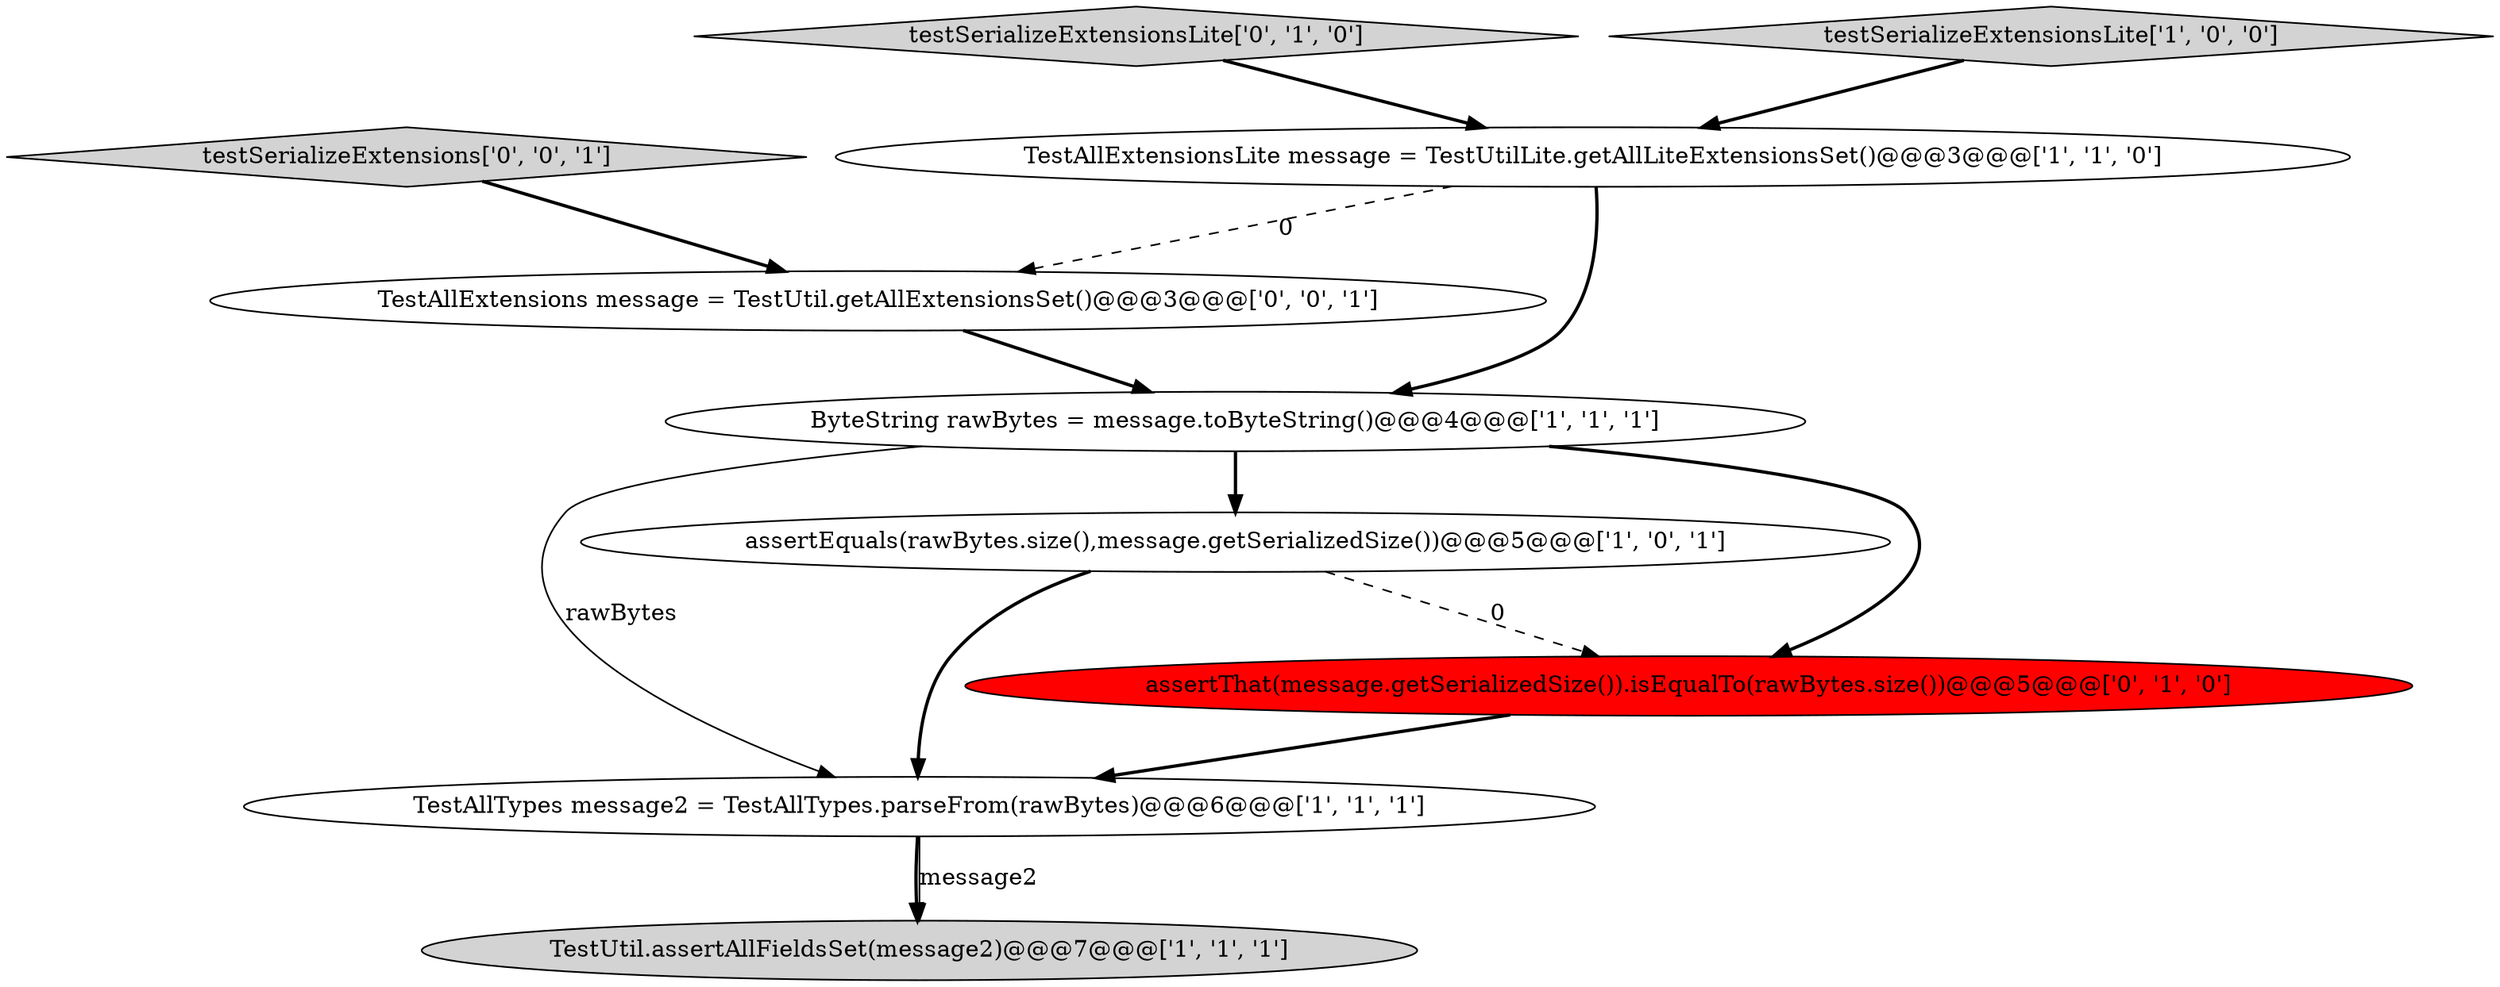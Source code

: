 digraph {
3 [style = filled, label = "TestUtil.assertAllFieldsSet(message2)@@@7@@@['1', '1', '1']", fillcolor = lightgray, shape = ellipse image = "AAA0AAABBB1BBB"];
6 [style = filled, label = "testSerializeExtensionsLite['0', '1', '0']", fillcolor = lightgray, shape = diamond image = "AAA0AAABBB2BBB"];
2 [style = filled, label = "testSerializeExtensionsLite['1', '0', '0']", fillcolor = lightgray, shape = diamond image = "AAA0AAABBB1BBB"];
0 [style = filled, label = "assertEquals(rawBytes.size(),message.getSerializedSize())@@@5@@@['1', '0', '1']", fillcolor = white, shape = ellipse image = "AAA0AAABBB1BBB"];
1 [style = filled, label = "TestAllTypes message2 = TestAllTypes.parseFrom(rawBytes)@@@6@@@['1', '1', '1']", fillcolor = white, shape = ellipse image = "AAA0AAABBB1BBB"];
9 [style = filled, label = "TestAllExtensions message = TestUtil.getAllExtensionsSet()@@@3@@@['0', '0', '1']", fillcolor = white, shape = ellipse image = "AAA0AAABBB3BBB"];
4 [style = filled, label = "ByteString rawBytes = message.toByteString()@@@4@@@['1', '1', '1']", fillcolor = white, shape = ellipse image = "AAA0AAABBB1BBB"];
8 [style = filled, label = "testSerializeExtensions['0', '0', '1']", fillcolor = lightgray, shape = diamond image = "AAA0AAABBB3BBB"];
5 [style = filled, label = "TestAllExtensionsLite message = TestUtilLite.getAllLiteExtensionsSet()@@@3@@@['1', '1', '0']", fillcolor = white, shape = ellipse image = "AAA0AAABBB1BBB"];
7 [style = filled, label = "assertThat(message.getSerializedSize()).isEqualTo(rawBytes.size())@@@5@@@['0', '1', '0']", fillcolor = red, shape = ellipse image = "AAA1AAABBB2BBB"];
1->3 [style = bold, label=""];
4->1 [style = solid, label="rawBytes"];
1->3 [style = solid, label="message2"];
6->5 [style = bold, label=""];
5->9 [style = dashed, label="0"];
7->1 [style = bold, label=""];
0->7 [style = dashed, label="0"];
0->1 [style = bold, label=""];
4->7 [style = bold, label=""];
5->4 [style = bold, label=""];
9->4 [style = bold, label=""];
4->0 [style = bold, label=""];
2->5 [style = bold, label=""];
8->9 [style = bold, label=""];
}
